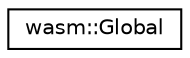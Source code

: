 digraph "Graphical Class Hierarchy"
{
  edge [fontname="Helvetica",fontsize="10",labelfontname="Helvetica",labelfontsize="10"];
  node [fontname="Helvetica",fontsize="10",shape=record];
  rankdir="LR";
  Node0 [label="wasm::Global",height=0.2,width=0.4,color="black", fillcolor="white", style="filled",URL="$classwasm_1_1_global.html"];
}
